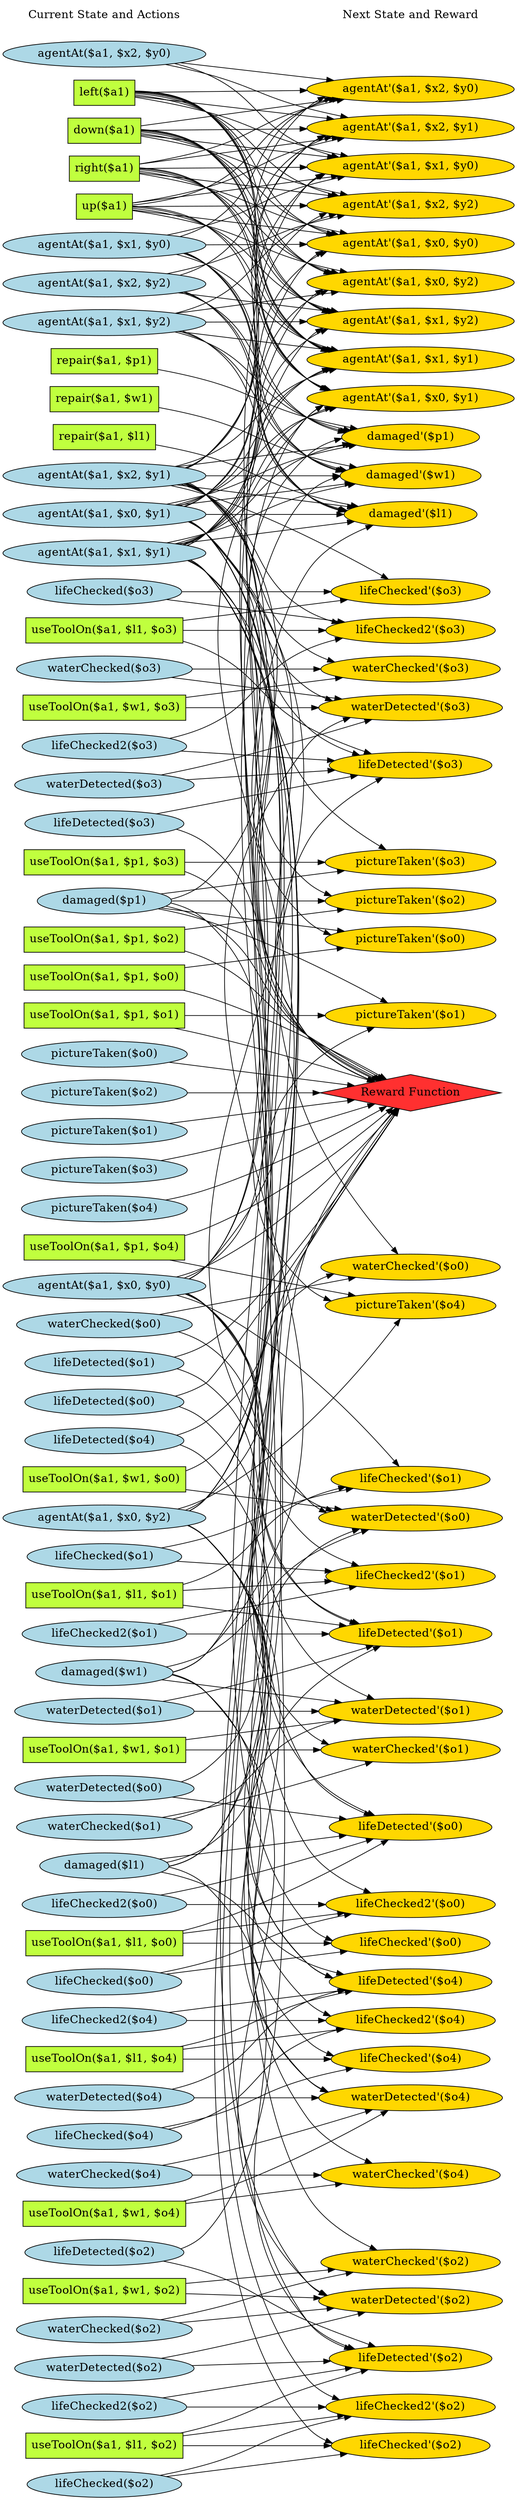 digraph G {
	graph [bb="0,0,631.35,3516.4",
		fontname=Helvetica,
		fontsize=16,
		rankdir=LR,
		ranksep=2.00,
		ratio=auto,
		size=600
	];
	node [fontsize=16,
		label="\N"
	];
	{
		graph [rank=same];
		"down($a1)"		 [color=black,
			fillcolor=olivedrab1,
			height=0.5,
			pos="116.67,2900.4",
			shape=box,
			style=filled,
			width=1.1944];
		"damaged($w1)"		 [color=black,
			fillcolor=lightblue,
			height=0.51069,
			pos="116.67,1051.4",
			shape=ellipse,
			style=filled,
			width=2.2195];
		"waterDetected($o2)"		 [color=black,
			fillcolor=lightblue,
			height=0.51069,
			pos="116.67,234.38",
			shape=ellipse,
			style=filled,
			width=2.7891];
		"pictureTaken($o2)"		 [color=black,
			fillcolor=lightblue,
			height=0.51069,
			pos="116.67,1432.4",
			shape=ellipse,
			style=filled,
			width=2.6713];
		"lifeChecked($o3)"		 [color=black,
			fillcolor=lightblue,
			height=0.51069,
			pos="116.67,3062.4",
			shape=ellipse,
			style=filled,
			width=2.5142];
		"lifeChecked2($o3)"		 [color=black,
			fillcolor=lightblue,
			height=0.51069,
			pos="116.67,2574.4",
			shape=ellipse,
			style=filled,
			width=2.6909];
		"useToolOn($a1, $w1, $o0)"		 [color=black,
			fillcolor=olivedrab1,
			height=0.5,
			pos="116.67,1270.4",
			shape=box,
			style=filled,
			width=2.625];
		"agentAt($a1, $x0, $y0)"		 [color=black,
			fillcolor=lightblue,
			height=0.51069,
			pos="116.67,3117.4",
			shape=ellipse,
			style=filled,
			width=3.2409];
		"useToolOn($a1, $p1, $o0)"		 [color=black,
			fillcolor=olivedrab1,
			height=0.5,
			pos="116.67,1761.4",
			shape=box,
			style=filled,
			width=2.5833];
		"waterDetected($o3)"		 [color=black,
			fillcolor=lightblue,
			height=0.51069,
			pos="116.67,1869.4",
			shape=ellipse,
			style=filled,
			width=2.7891];
		"pictureTaken($o1)"		 [color=black,
			fillcolor=lightblue,
			height=0.51069,
			pos="116.67,1707.4",
			shape=ellipse,
			style=filled,
			width=2.6713];
		"waterChecked($o4)"		 [color=black,
			fillcolor=lightblue,
			height=0.51069,
			pos="116.67,507.38",
			shape=ellipse,
			style=filled,
			width=2.7891];
		"lifeChecked($o4)"		 [color=black,
			fillcolor=lightblue,
			height=0.51069,
			pos="116.67,670.38",
			shape=ellipse,
			style=filled,
			width=2.5142];
		"useToolOn($a1, $w1, $o1)"		 [color=black,
			fillcolor=olivedrab1,
			height=0.5,
			pos="116.67,3444.4",
			shape=box,
			style=filled,
			width=2.625];
		"lifeChecked2($o2)"		 [color=black,
			fillcolor=lightblue,
			height=0.51069,
			pos="116.67,452.38",
			shape=ellipse,
			style=filled,
			width=2.6909];
		"right($a1)"		 [color=black,
			fillcolor=olivedrab1,
			height=0.5,
			pos="116.67,2846.4",
			shape=box,
			style=filled,
			width=1.125];
		"agentAt($a1, $x2, $y1)"		 [color=black,
			fillcolor=lightblue,
			height=0.51069,
			pos="116.67,2356.4",
			shape=ellipse,
			style=filled,
			width=3.2409];
		"lifeDetected($o1)"		 [color=black,
			fillcolor=lightblue,
			height=0.51069,
			pos="116.67,2519.4",
			shape=ellipse,
			style=filled,
			width=2.5142];
		"waterDetected($o0)"		 [color=black,
			fillcolor=lightblue,
			height=0.51069,
			pos="116.67,943.38",
			shape=ellipse,
			style=filled,
			width=2.7891];
		"Current State and Actions"		 [color=black,
			fillcolor=white,
			height=0.5,
			pos="116.67,3498.4",
			shape=plaintext,
			style=bold,
			width=2.5139];
		"lifeChecked($o0)"		 [color=black,
			fillcolor=lightblue,
			height=0.51069,
			pos="116.67,18.385",
			shape=ellipse,
			style=filled,
			width=2.5142];
		"useToolOn($a1, $w1, $o2)"		 [color=black,
			fillcolor=olivedrab1,
			height=0.5,
			pos="116.67,180.38",
			shape=box,
			style=filled,
			width=2.625];
		"lifeChecked2($o1)"		 [color=black,
			fillcolor=lightblue,
			height=0.51069,
			pos="116.67,3172.4",
			shape=ellipse,
			style=filled,
			width=2.6909];
		"agentAt($a1, $x2, $y2)"		 [color=black,
			fillcolor=lightblue,
			height=0.51069,
			pos="116.67,2629.4",
			shape=ellipse,
			style=filled,
			width=3.2409];
		"lifeDetected($o0)"		 [color=black,
			fillcolor=lightblue,
			height=0.51069,
			pos="116.67,1324.4",
			shape=ellipse,
			style=filled,
			width=2.5142];
		"waterDetected($o1)"		 [color=black,
			fillcolor=lightblue,
			height=0.51069,
			pos="116.67,3335.4",
			shape=ellipse,
			style=filled,
			width=2.7891];
		"pictureTaken($o3)"		 [color=black,
			fillcolor=lightblue,
			height=0.51069,
			pos="116.67,1597.4",
			shape=ellipse,
			style=filled,
			width=2.6713];
		"lifeChecked($o1)"		 [color=black,
			fillcolor=lightblue,
			height=0.51069,
			pos="116.67,3280.4",
			shape=ellipse,
			style=filled,
			width=2.5142];
		"useToolOn($a1, $w1, $o3)"		 [color=black,
			fillcolor=olivedrab1,
			height=0.5,
			pos="116.67,997.38",
			shape=box,
			style=filled,
			width=2.625];
		"lifeChecked($o2)"		 [color=black,
			fillcolor=lightblue,
			height=0.51069,
			pos="116.67,289.38",
			shape=ellipse,
			style=filled,
			width=2.5142];
		"pictureTaken($o4)"		 [color=black,
			fillcolor=lightblue,
			height=0.51069,
			pos="116.67,1542.4",
			shape=ellipse,
			style=filled,
			width=2.6713];
		"lifeChecked2($o0)"		 [color=black,
			fillcolor=lightblue,
			height=0.51069,
			pos="116.67,344.38",
			shape=ellipse,
			style=filled,
			width=2.6909];
		"useToolOn($a1, $p1, $o3)"		 [color=black,
			fillcolor=olivedrab1,
			height=0.5,
			pos="116.67,1923.4",
			shape=box,
			style=filled,
			width=2.5833];
		"lifeDetected($o3)"		 [color=black,
			fillcolor=lightblue,
			height=0.51069,
			pos="116.67,1977.4",
			shape=ellipse,
			style=filled,
			width=2.5142];
		"waterChecked($o1)"		 [color=black,
			fillcolor=lightblue,
			height=0.51069,
			pos="116.67,3390.4",
			shape=ellipse,
			style=filled,
			width=2.7891];
		"useToolOn($a1, $w1, $o4)"		 [color=black,
			fillcolor=olivedrab1,
			height=0.5,
			pos="116.67,561.38",
			shape=box,
			style=filled,
			width=2.625];
		"repair($a1, $w1)"		 [color=black,
			fillcolor=olivedrab1,
			height=0.5,
			pos="116.67,2194.4",
			shape=box,
			style=filled,
			width=1.6944];
		"useToolOn($a1, $l1, $o2)"		 [color=black,
			fillcolor=olivedrab1,
			height=0.5,
			pos="116.67,398.38",
			shape=box,
			style=filled,
			width=2.5278];
		"agentAt($a1, $x1, $y1)"		 [color=black,
			fillcolor=lightblue,
			height=0.51069,
			pos="116.67,2248.4",
			shape=ellipse,
			style=filled,
			width=3.2409];
		"up($a1)"		 [color=black,
			fillcolor=olivedrab1,
			height=0.5,
			pos="116.67,2738.4",
			shape=box,
			style=filled,
			width=0.93056];
		"lifeDetected($o2)"		 [color=black,
			fillcolor=lightblue,
			height=0.51069,
			pos="116.67,725.38",
			shape=ellipse,
			style=filled,
			width=2.5142];
		"useToolOn($a1, $p1, $o4)"		 [color=black,
			fillcolor=olivedrab1,
			height=0.5,
			pos="116.67,1378.4",
			shape=box,
			style=filled,
			width=2.5833];
		"useToolOn($a1, $l1, $o4)"		 [color=black,
			fillcolor=olivedrab1,
			height=0.5,
			pos="116.67,779.38",
			shape=box,
			style=filled,
			width=2.5278];
		"waterChecked($o0)"		 [color=black,
			fillcolor=lightblue,
			height=0.51069,
			pos="116.67,1216.4",
			shape=ellipse,
			style=filled,
			width=2.7891];
		"agentAt($a1, $x2, $y0)"		 [color=black,
			fillcolor=lightblue,
			height=0.51069,
			pos="116.67,2954.4",
			shape=ellipse,
			style=filled,
			width=3.2409];
		"useToolOn($a1, $l1, $o3)"		 [color=black,
			fillcolor=olivedrab1,
			height=0.5,
			pos="116.67,3008.4",
			shape=box,
			style=filled,
			width=2.5278];
		"agentAt($a1, $x1, $y2)"		 [color=black,
			fillcolor=lightblue,
			height=0.51069,
			pos="116.67,2464.4",
			shape=ellipse,
			style=filled,
			width=3.2409];
		"left($a1)"		 [color=black,
			fillcolor=olivedrab1,
			height=0.5,
			pos="116.67,2792.4",
			shape=box,
			style=filled,
			width=0.98611];
		"useToolOn($a1, $p1, $o1)"		 [color=black,
			fillcolor=olivedrab1,
			height=0.5,
			pos="116.67,2086.4",
			shape=box,
			style=filled,
			width=2.5833];
		"repair($a1, $l1)"		 [color=black,
			fillcolor=olivedrab1,
			height=0.5,
			pos="116.67,2302.4",
			shape=box,
			style=filled,
			width=1.6111];
		"pictureTaken($o0)"		 [color=black,
			fillcolor=lightblue,
			height=0.51069,
			pos="116.67,1487.4",
			shape=ellipse,
			style=filled,
			width=2.6713];
		"damaged($l1)"		 [color=black,
			fillcolor=lightblue,
			height=0.51069,
			pos="116.67,1652.4",
			shape=ellipse,
			style=filled,
			width=2.082];
		"waterChecked($o3)"		 [color=black,
			fillcolor=lightblue,
			height=0.51069,
			pos="116.67,888.38",
			shape=ellipse,
			style=filled,
			width=2.7891];
		"damaged($p1)"		 [color=black,
			fillcolor=lightblue,
			height=0.51069,
			pos="116.67,2032.4",
			shape=ellipse,
			style=filled,
			width=2.1606];
		"useToolOn($a1, $l1, $o0)"		 [color=black,
			fillcolor=olivedrab1,
			height=0.5,
			pos="116.67,72.385",
			shape=box,
			style=filled,
			width=2.5278];
		"waterDetected($o4)"		 [color=black,
			fillcolor=lightblue,
			height=0.51069,
			pos="116.67,615.38",
			shape=ellipse,
			style=filled,
			width=2.7891];
		"agentAt($a1, $x0, $y2)"		 [color=black,
			fillcolor=lightblue,
			height=0.51069,
			pos="116.67,1106.4",
			shape=ellipse,
			style=filled,
			width=3.2409];
		"repair($a1, $p1)"		 [color=black,
			fillcolor=olivedrab1,
			height=0.5,
			pos="116.67,2410.4",
			shape=box,
			style=filled,
			width=1.6528];
		"useToolOn($a1, $p1, $o2)"		 [color=black,
			fillcolor=olivedrab1,
			height=0.5,
			pos="116.67,1815.4",
			shape=box,
			style=filled,
			width=2.5833];
		"lifeDetected($o4)"		 [color=black,
			fillcolor=lightblue,
			height=0.51069,
			pos="116.67,1161.4",
			shape=ellipse,
			style=filled,
			width=2.5142];
		"waterChecked($o2)"		 [color=black,
			fillcolor=lightblue,
			height=0.51069,
			pos="116.67,126.38",
			shape=ellipse,
			style=filled,
			width=2.7891];
		"useToolOn($a1, $l1, $o1)"		 [color=black,
			fillcolor=olivedrab1,
			height=0.5,
			pos="116.67,3226.4",
			shape=box,
			style=filled,
			width=2.5278];
		"lifeChecked2($o4)"		 [color=black,
			fillcolor=lightblue,
			height=0.51069,
			pos="116.67,833.38",
			shape=ellipse,
			style=filled,
			width=2.6909];
		"agentAt($a1, $x1, $y0)"		 [color=black,
			fillcolor=lightblue,
			height=0.51069,
			pos="116.67,2684.4",
			shape=ellipse,
			style=filled,
			width=3.2409];
		"agentAt($a1, $x0, $y1)"		 [color=black,
			fillcolor=lightblue,
			height=0.51069,
			pos="116.67,2140.4",
			shape=ellipse,
			style=filled,
			width=3.2409];
	}
	{
		graph [rank=same];
		"pictureTaken'($o1)"		 [color=black,
			fillcolor=gold1,
			height=0.51069,
			pos="504.35,2167.4",
			shape=ellipse,
			style=filled,
			width=2.7302];
		"agentAt'($a1, $x0, $y2)"		 [color=black,
			fillcolor=gold1,
			height=0.51069,
			pos="504.35,2572.4",
			shape=ellipse,
			style=filled,
			width=3.2998];
		"lifeChecked2'($o4)"		 [color=black,
			fillcolor=gold1,
			height=0.51069,
			pos="504.35,833.38",
			shape=ellipse,
			style=filled,
			width=2.7499];
		"waterChecked'($o0)"		 [color=black,
			fillcolor=gold1,
			height=0.51069,
			pos="504.35,1379.4",
			shape=ellipse,
			style=filled,
			width=2.8481];
		"Next State and Reward"		 [color=black,
			fillcolor=white,
			height=0.5,
			pos="504.35,3498.4",
			shape=plaintext,
			style=bold,
			width=2.25];
		"lifeChecked'($o4)"		 [color=black,
			fillcolor=gold1,
			height=0.51069,
			pos="504.35,778.38",
			shape=ellipse,
			style=filled,
			width=2.5731];
		"pictureTaken'($o0)"		 [color=black,
			fillcolor=gold1,
			height=0.51069,
			pos="504.35,1947.4",
			shape=ellipse,
			style=filled,
			width=2.7302];
		"lifeChecked2'($o3)"		 [color=black,
			fillcolor=gold1,
			height=0.51069,
			pos="504.35,2902.4",
			shape=ellipse,
			style=filled,
			width=2.7499];
		"lifeChecked'($o3)"		 [color=black,
			fillcolor=gold1,
			height=0.51069,
			pos="504.35,3012.4",
			shape=ellipse,
			style=filled,
			width=2.5731];
		"pictureTaken'($o3)"		 [color=black,
			fillcolor=gold1,
			height=0.51069,
			pos="504.35,2057.4",
			shape=ellipse,
			style=filled,
			width=2.7302];
		"agentAt'($a1, $x0, $y0)"		 [color=black,
			fillcolor=gold1,
			height=0.51069,
			pos="504.35,2847.4",
			shape=ellipse,
			style=filled,
			width=3.2998];
		"waterDetected'($o0)"		 [color=black,
			fillcolor=gold1,
			height=0.51069,
			pos="504.35,1216.4",
			shape=ellipse,
			style=filled,
			width=2.8481];
		"agentAt'($a1, $x1, $y1)"		 [color=black,
			fillcolor=gold1,
			height=0.51069,
			pos="504.35,2462.4",
			shape=ellipse,
			style=filled,
			width=3.2998];
		"agentAt'($a1, $x1, $y0)"		 [color=black,
			fillcolor=gold1,
			height=0.51069,
			pos="504.35,2957.4",
			shape=ellipse,
			style=filled,
			width=3.2998];
		"pictureTaken'($o2)"		 [color=black,
			fillcolor=gold1,
			height=0.51069,
			pos="504.35,2002.4",
			shape=ellipse,
			style=filled,
			width=2.7302];
		"agentAt'($a1, $x0, $y1)"		 [color=black,
			fillcolor=gold1,
			height=0.51069,
			pos="504.35,2627.4",
			shape=ellipse,
			style=filled,
			width=3.2998];
		"damaged'($w1)"		 [color=black,
			fillcolor=gold1,
			height=0.51069,
			pos="504.35,2254.4",
			shape=ellipse,
			style=filled,
			width=2.2785];
		"waterDetected'($o1)"		 [color=black,
			fillcolor=gold1,
			height=0.51069,
			pos="504.35,3335.4",
			shape=ellipse,
			style=filled,
			width=2.8481];
		"lifeChecked'($o0)"		 [color=black,
			fillcolor=gold1,
			height=0.51069,
			pos="504.35,70.385",
			shape=ellipse,
			style=filled,
			width=2.5731];
		"damaged'($l1)"		 [color=black,
			fillcolor=gold1,
			height=0.51069,
			pos="504.35,2321.4",
			shape=ellipse,
			style=filled,
			width=2.141];
		"agentAt'($a1, $x2, $y0)"		 [color=black,
			fillcolor=gold1,
			height=0.51069,
			pos="504.35,2792.4",
			shape=ellipse,
			style=filled,
			width=3.2998];
		"damaged'($p1)"		 [color=black,
			fillcolor=gold1,
			height=0.51069,
			pos="504.35,2400.4",
			shape=ellipse,
			style=filled,
			width=2.2195];
		"lifeChecked2'($o0)"		 [color=black,
			fillcolor=gold1,
			height=0.51069,
			pos="504.35,125.38",
			shape=ellipse,
			style=filled,
			width=2.7499];
		"waterChecked'($o4)"		 [color=black,
			fillcolor=gold1,
			height=0.51069,
			pos="504.35,561.38",
			shape=ellipse,
			style=filled,
			width=2.8481];
		"waterDetected'($o2)"		 [color=black,
			fillcolor=gold1,
			height=0.51069,
			pos="504.35,235.38",
			shape=ellipse,
			style=filled,
			width=2.8481];
		"Reward Function"		 [color=black,
			fillcolor=firebrick1,
			height=0.72222,
			pos="504.35,1761.4",
			shape=diamond,
			style=filled,
			width=3.5278];
		"lifeDetected'($o1)"		 [color=black,
			fillcolor=gold1,
			height=0.51069,
			pos="504.35,3117.4",
			shape=ellipse,
			style=filled,
			width=2.5731];
		"pictureTaken'($o4)"		 [color=black,
			fillcolor=gold1,
			height=0.51069,
			pos="504.35,1324.4",
			shape=ellipse,
			style=filled,
			width=2.7302];
		"agentAt'($a1, $x2, $y1)"		 [color=black,
			fillcolor=gold1,
			height=0.51069,
			pos="504.35,2737.4",
			shape=ellipse,
			style=filled,
			width=3.2998];
		"waterDetected'($o3)"		 [color=black,
			fillcolor=gold1,
			height=0.51069,
			pos="504.35,1053.4",
			shape=ellipse,
			style=filled,
			width=2.8481];
		"waterChecked'($o3)"		 [color=black,
			fillcolor=gold1,
			height=0.51069,
			pos="504.35,998.38",
			shape=ellipse,
			style=filled,
			width=2.8481];
		"agentAt'($a1, $x1, $y2)"		 [color=black,
			fillcolor=gold1,
			height=0.51069,
			pos="504.35,2517.4",
			shape=ellipse,
			style=filled,
			width=3.2998];
		"lifeDetected'($o0)"		 [color=black,
			fillcolor=gold1,
			height=0.51069,
			pos="504.35,943.38",
			shape=ellipse,
			style=filled,
			width=2.5731];
		"lifeDetected'($o4)"		 [color=black,
			fillcolor=gold1,
			height=0.51069,
			pos="504.35,888.38",
			shape=ellipse,
			style=filled,
			width=2.5731];
		"lifeChecked2'($o2)"		 [color=black,
			fillcolor=gold1,
			height=0.51069,
			pos="504.35,451.38",
			shape=ellipse,
			style=filled,
			width=2.7499];
		"waterDetected'($o4)"		 [color=black,
			fillcolor=gold1,
			height=0.51069,
			pos="504.35,616.38",
			shape=ellipse,
			style=filled,
			width=2.8481];
		"waterChecked'($o2)"		 [color=black,
			fillcolor=gold1,
			height=0.51069,
			pos="504.35,180.38",
			shape=ellipse,
			style=filled,
			width=2.8481];
		"agentAt'($a1, $x2, $y2)"		 [color=black,
			fillcolor=gold1,
			height=0.51069,
			pos="504.35,2682.4",
			shape=ellipse,
			style=filled,
			width=3.2998];
		"lifeChecked'($o2)"		 [color=black,
			fillcolor=gold1,
			height=0.51069,
			pos="504.35,396.38",
			shape=ellipse,
			style=filled,
			width=2.5731];
		"lifeDetected'($o3)"		 [color=black,
			fillcolor=gold1,
			height=0.51069,
			pos="504.35,2112.4",
			shape=ellipse,
			style=filled,
			width=2.5731];
		"lifeChecked2'($o1)"		 [color=black,
			fillcolor=gold1,
			height=0.51069,
			pos="504.35,3172.4",
			shape=ellipse,
			style=filled,
			width=2.7499];
		"waterChecked'($o1)"		 [color=black,
			fillcolor=gold1,
			height=0.51069,
			pos="504.35,3390.4",
			shape=ellipse,
			style=filled,
			width=2.8481];
		"lifeChecked'($o1)"		 [color=black,
			fillcolor=gold1,
			height=0.51069,
			pos="504.35,3227.4",
			shape=ellipse,
			style=filled,
			width=2.5731];
		"lifeDetected'($o2)"		 [color=black,
			fillcolor=gold1,
			height=0.51069,
			pos="504.35,506.38",
			shape=ellipse,
			style=filled,
			width=2.5731];
	}
	"down($a1)" -> "agentAt'($a1, $x0, $y2)"	 [color=black,
		pos="e,409.44,2583.6 159.84,2899 183.53,2896.3 212.45,2889.5 233.35,2873.4 341.94,2789.6 268.31,2683.6 377.35,2600.4 384.27,2595.1 391.99,\
2590.8 400.12,2587.2",
		style=solid];
	"down($a1)" -> "agentAt'($a1, $x0, $y0)"	 [color=black,
		pos="e,414.88,2859.5 159.68,2894.6 218.09,2886.6 325.6,2871.8 404.87,2860.9",
		style=solid];
	"down($a1)" -> "agentAt'($a1, $x1, $y1)"	 [color=black,
		pos="e,406.96,2473.1 159.79,2900 183.91,2897.7 213.27,2891 233.35,2873.4 370.04,2753.4 240.02,2609.6 377.35,2490.4 383.41,2485.1 390.25,\
2480.8 397.53,2477.2",
		style=solid];
	"down($a1)" -> "agentAt'($a1, $x1, $y0)"	 [color=black,
		pos="e,417.94,2944.8 159.68,2906.6 218.84,2915.3 328.36,2931.5 407.9,2943.3",
		style=solid];
	"down($a1)" -> "agentAt'($a1, $x0, $y1)"	 [color=black,
		pos="e,411.72,2638.9 159.81,2898.1 183.22,2895.1 211.85,2888.3 233.35,2873.4 328.64,2807 281.7,2721.2 377.35,2655.4 384.94,2650.2 393.34,\
2645.9 402.1,2642.4",
		style=solid];
	"down($a1)" -> "agentAt'($a1, $x2, $y0)"	 [color=black,
		pos="e,430.63,2806.8 159.76,2891.9 181.84,2887.1 209.24,2880.6 233.35,2873.4 298.68,2853.8 311.91,2839.6 377.35,2820.4 391.23,2816.3 \
406.13,2812.5 420.65,2809.1",
		style=solid];
	"down($a1)" -> "agentAt'($a1, $x2, $y1)"	 [color=black,
		pos="e,420.69,2750.5 159.73,2894.9 182.31,2890.9 210.17,2884.2 233.35,2873.4 305.85,2839.6 304.66,2798.8 377.35,2765.4 387.92,2760.5 \
399.4,2756.5 410.97,2753.1",
		style=solid];
	"down($a1)" -> "agentAt'($a1, $x1, $y2)"	 [color=black,
		pos="e,407.98,2528.3 159.72,2899.6 183.67,2897.1 212.88,2890.4 233.35,2873.4 355.81,2771.6 254.34,2646.5 377.35,2545.4 383.75,2540.1 \
390.92,2535.8 398.52,2532.3",
		style=solid];
	"down($a1)" -> "agentAt'($a1, $x2, $y2)"	 [color=black,
		pos="e,414.9,2694.6 159.88,2896.8 182.89,2893.4 211.12,2886.7 233.35,2873.4 316.34,2823.8 294.09,2759.5 377.35,2710.4 385.96,2705.3 395.4,\
2701.1 405.11,2697.7",
		style=solid];
	"damaged($w1)" -> "waterDetected'($o0)"	 [color=black,
		pos="e,474.01,1198.6 178.2,1063.2 196.21,1067.5 215.8,1072.9 233.35,1079.4 319.64,1111.2 414.12,1163.6 465.27,1193.5",
		style=solid];
	"damaged($w1)" -> "damaged'($w1)"	 [color=black,
		pos="e,447.61,2241.1 193.86,1056.3 208.79,1060.7 223,1067.8 233.35,1079.4 566.88,1451.4 84.014,1789.9 377.35,2194.4 392.03,2214.6 415.37,\
2228.3 437.99,2237.4",
		style=solid];
	"damaged($w1)" -> "waterDetected'($o1)"	 [color=black,
		pos="e,458.4,3318.9 194.41,1055.8 209.31,1060.2 223.37,1067.5 233.35,1079.4 545.29,1450 131.31,2837.1 377.35,3254.4 393.47,3281.7 422.88,\
3301.4 449.23,3314.5",
		style=solid];
	"damaged($w1)" -> "waterDetected'($o2)"	 [color=black,
		pos="e,479.83,253.51 193.68,1046.3 208.44,1042.1 222.62,1035.2 233.35,1024.4 442.74,812.27 238.25,633 377.35,369.38 400.77,324.98 442.95,\
284.58 472.01,260.01",
		style=solid];
	"damaged($w1)" -> "waterDetected'($o3)"	 [color=black,
		pos="e,401.73,1052.9 196.65,1051.8 252.81,1052.1 329.03,1052.5 391.44,1052.8",
		style=solid];
	"damaged($w1)" -> "waterDetected'($o4)"	 [color=black,
		pos="e,483.25,634.65 190.71,1044.2 205.9,1040.1 221.02,1033.9 233.35,1024.4 341.94,940.56 297.85,863.18 377.35,751.38 406.94,709.77 448.48,\
667.68 475.65,641.81",
		style=solid];
	"waterDetected($o2)" -> "waterDetected'($o2)"	 [color=black,
		pos="e,401.8,235.12 217.24,234.64 270.61,234.78 336.53,234.95 391.64,235.1",
		style=solid];
	"waterDetected($o2)" -> "lifeDetected'($o2)"	 [color=black,
		pos="e,421.94,497.83 197.59,245.41 210.25,249.44 222.68,254.93 233.35,262.38 327.9,328.49 282.17,413.17 377.35,478.38 387.77,485.53 399.73,\
490.89 412.02,494.9",
		style=solid];
	"pictureTaken($o2)" -> "Reward Function"	 [pos="e,489.67,1738.3 193.07,1443.7 207.06,1447.7 221.11,1453.1 233.35,1460.4 350.52,1530.4 445.46,1667.7 484.34,1729.7"];
	"lifeChecked($o3)" -> "lifeChecked2'($o3)"	 [color=black,
		pos="e,427.42,2914 187.38,3050.9 202.9,3047 219,3042 233.35,3035.4 305.35,3002.4 305.16,2963 377.35,2930.4 389.92,2924.7 403.73,2920.1 \
417.45,2916.5",
		style=solid];
	"lifeChecked($o3)" -> "lifeChecked'($o3)"	 [color=black,
		pos="e,426.46,3022.4 193.41,3052.6 257.47,3044.3 349.27,3032.4 416.34,3023.7",
		style=solid];
	"lifeChecked2($o3)" -> "lifeChecked2'($o3)"	 [color=black,
		pos="e,416.93,2893.6 197.95,2584.4 210.65,2588.6 222.99,2594.3 233.35,2602.4 341.35,2686.3 268.56,2791.5 377.35,2874.4 386.3,2881.2 396.6,\
2886.4 407.37,2890.4",
		style=solid];
	"lifeChecked2($o3)" -> "lifeDetected'($o3)"	 [color=black,
		pos="e,417.76,2119.2 200.48,2565.1 212.52,2560.8 223.98,2554.8 233.35,2546.4 375.54,2418.2 233.95,2267.2 377.35,2140.4 386.26,2132.5 \
396.9,2126.7 408.17,2122.4",
		style=solid];
	"useToolOn($a1, $w1, $o0)" -> "waterChecked'($o0)"	 [color=black,
		pos="e,434.23,1365.9 200.79,1288.4 211.8,1291.2 222.88,1294.2 233.35,1297.4 298.76,1317.2 311.82,1331.9 377.35,1351.4 392.32,1355.8 408.49,\
1359.9 424.09,1363.6",
		style=solid];
	"useToolOn($a1, $w1, $o0)" -> "waterDetected'($o0)"	 [color=black,
		pos="e,423.12,1227.6 211.53,1257.2 272.88,1248.7 352.58,1237.5 413.18,1229",
		style=solid];
	"agentAt($a1, $x0, $y0)" -> "pictureTaken'($o1)"	 [color=black,
		pos="e,444.75,2182.2 209.57,3106.2 218.47,3102.1 226.66,3096.6 233.35,3089.4 497.94,2805 143.53,2537.5 377.35,2227.4 391.7,2208.3 413.65,\
2195.1 435.22,2186",
		style=solid];
	"agentAt($a1, $x0, $y0)" -> "agentAt'($a1, $x0, $y0)"	 [color=black,
		pos="e,411.78,2859 202.07,3104.8 213.16,3101 223.93,3095.9 233.35,3089.4 327.44,3023.9 282.64,2940 377.35,2875.4 384.96,2870.2 393.38,\
2865.9 402.15,2862.5",
		style=solid];
	"agentAt($a1, $x0, $y0)" -> "agentAt'($a1, $x1, $y0)"	 [color=black,
		pos="e,421.12,2970.6 193.47,3103.5 207.06,3099.8 220.86,3095.1 233.35,3089.4 305.06,3056.4 305.33,3017.7 377.35,2985.4 388.05,2980.6 \
399.64,2976.6 411.31,2973.2",
		style=solid];
	"agentAt($a1, $x0, $y0)" -> "agentAt'($a1, $x0, $y1)"	 [color=black,
		pos="e,406.36,2637.9 207.35,3105.6 216.88,3101.6 225.82,3096.3 233.35,3089.4 382.88,2951.8 226.52,2791.6 377.35,2655.4 383.25,2650.1 \
389.94,2645.7 397.09,2642",
		style=solid];
	"agentAt($a1, $x0, $y0)" -> "waterDetected'($o1)"	 [color=black,
		pos="e,474.41,3317.7 194.19,3131.2 207.57,3134.9 221.12,3139.6 233.35,3145.4 305.87,3179.8 311.54,3208.4 377.35,3254.4 406.53,3274.8 \
440.52,3296.5 465.84,3312.3",
		style=solid];
	"agentAt($a1, $x0, $y0)" -> "Reward Function"	 [pos="e,480.13,1782.5 210.16,3106.4 218.9,3102.2 226.88,3096.6 233.35,3089.4 407.49,2894 276.3,2161.8 377.35,1920.4 399.16,1868.3 443.1,\
1819 472.88,1789.5"];
	"agentAt($a1, $x0, $y0)" -> "lifeDetected'($o1)"	 [color=black,
		pos="e,411.59,3117.4 233.39,3117.4 286.85,3117.4 349.77,3117.4 401.42,3117.4",
		style=solid];
	"agentAt($a1, $x0, $y0)" -> "lifeChecked2'($o1)"	 [color=black,
		pos="e,425.4,3161.3 203.75,3129.7 266.75,3138.6 351.97,3150.8 415.41,3159.8",
		style=solid];
	"agentAt($a1, $x0, $y0)" -> "waterChecked'($o1)"	 [color=black,
		pos="e,417.31,3380.6 202.41,3130 213.39,3133.9 224.04,3138.9 233.35,3145.4 328.14,3211.8 281.93,3296.9 377.35,3362.4 386.56,3368.7 396.97,\
3373.6 407.76,3377.5",
		style=solid];
	"agentAt($a1, $x0, $y0)" -> "lifeChecked'($o1)"	 [color=black,
		pos="e,437.5,3214.6 185.33,3132.3 201.18,3136.2 217.94,3140.7 233.35,3145.4 298.68,3165.5 311.82,3179.9 377.35,3199.4 393.36,3204.1 410.72,\
3208.5 427.3,3212.3",
		style=solid];
	"useToolOn($a1, $p1, $o0)" -> "pictureTaken'($o0)"	 [color=black,
		pos="e,478.98,1929.6 207.25,1779.4 216.18,1782.1 225.02,1785.1 233.35,1788.4 324.58,1824.9 421.51,1889.1 470.66,1923.7",
		style=solid];
	"useToolOn($a1, $p1, $o0)" -> "Reward Function"	 [pos="e,377.09,1761.4 210.05,1761.4 256.95,1761.4 314.86,1761.4 366.79,1761.4"];
	"waterDetected($o3)" -> "waterDetected'($o3)"	 [color=black,
		pos="e,480.34,1071.4 204.88,1860.5 215.49,1856.3 225.37,1850.5 233.35,1842.4 442.2,1631 239.54,1452.7 377.35,1189.4 400.95,1144.3 443.47,\
1103 472.53,1078",
		style=solid];
	"waterDetected($o3)" -> "lifeDetected'($o3)"	 [color=black,
		pos="e,423.38,2103.4 197.47,1880.4 210.08,1884.2 222.52,1889.4 233.35,1896.4 321.77,1953.5 288.62,2027.8 377.35,2084.4 388.33,2091.4 \
400.84,2096.7 413.59,2100.6",
		style=solid];
	"pictureTaken($o1)" -> "Reward Function"	 [pos="e,428.33,1750.9 194.79,1718.2 259.4,1727.2 351.51,1740.1 418.26,1749.5"];
	"waterChecked($o4)" -> "waterChecked'($o4)"	 [color=black,
		pos="e,423.01,550.14 197.12,518.51 259.81,527.29 347.29,539.53 412.71,548.69",
		style=solid];
	"waterChecked($o4)" -> "waterDetected'($o4)"	 [color=black,
		pos="e,434.23,602.85 183.52,521.2 199.91,525.06 217.36,529.54 233.35,534.38 298.76,554.19 311.82,568.92 377.35,588.38 392.32,592.83 408.49,\
596.94 424.09,600.55",
		style=solid];
	"lifeChecked($o4)" -> "lifeChecked2'($o4)"	 [color=black,
		pos="e,427.04,821.83 186.2,682.17 202.1,686.21 218.66,691.5 233.35,698.38 305.54,732.22 304.83,772.23 377.35,805.38 389.81,811.08 403.51,\
815.66 417.14,819.32",
		style=solid];
	"lifeChecked($o4)" -> "lifeChecked'($o4)"	 [color=black,
		pos="e,453.8,762.88 176.96,684.13 195.11,688.5 215.09,693.47 233.35,698.38 306.23,717.99 389.41,743.05 443.95,759.85",
		style=solid];
	"useToolOn($a1, $w1, $o1)" -> "waterDetected'($o1)"	 [color=black,
		pos="e,434.23,3348.9 200.79,3426.4 211.8,3423.6 222.88,3420.6 233.35,3417.4 298.76,3397.6 311.82,3382.8 377.35,3363.4 392.32,3358.9 408.49,\
3354.8 424.09,3351.2",
		style=solid];
	"useToolOn($a1, $w1, $o1)" -> "waterChecked'($o1)"	 [color=black,
		pos="e,423.12,3401.6 211.53,3431.2 272.88,3422.7 352.58,3411.5 413.18,3403",
		style=solid];
	"lifeChecked2($o2)" -> "lifeChecked2'($o2)"	 [color=black,
		pos="e,405.23,451.64 214,452.14 269.04,451.99 338.21,451.81 395.12,451.67",
		style=solid];
	"lifeChecked2($o2)" -> "lifeDetected'($o2)"	 [color=black,
		pos="e,428.18,495.86 195.26,463.25 259.8,472.28 351.56,485.13 418.14,494.45",
		style=solid];
	"right($a1)" -> "agentAt'($a1, $x0, $y2)"	 [color=black,
		pos="e,411.71,2583.9 157.36,2844.4 181.19,2841.6 211.11,2834.9 233.35,2819.4 328.88,2752.7 281.46,2666.5 377.35,2600.4 384.93,2595.2 \
393.33,2590.9 402.09,2587.4",
		style=solid];
	"right($a1)" -> "agentAt'($a1, $x0, $y0)"	 [color=black,
		pos="e,385.34,2847.1 157.49,2846.5 208.51,2846.6 299.42,2846.9 375.23,2847.1",
		style=solid];
	"right($a1)" -> "agentAt'($a1, $x1, $y1)"	 [color=black,
		pos="e,407.97,2473.3 157.24,2845.8 181.63,2843.6 212.18,2837 233.35,2819.4 356.06,2717.3 254.09,2591.8 377.35,2490.4 383.74,2485.1 390.92,\
2480.8 398.52,2477.2",
		style=solid];
	"right($a1)" -> "agentAt'($a1, $x1, $y0)"	 [color=black,
		pos="e,429.9,2943 157.39,2854.2 179.89,2859 208.42,2865.7 233.35,2873.4 298.95,2893.7 311.64,2909.4 377.35,2929.4 391.02,2933.5 405.7,\
2937.4 420.04,2940.8",
		style=solid];
	"right($a1)" -> "agentAt'($a1, $x0, $y1)"	 [color=black,
		pos="e,414.88,2639.5 157.44,2843.2 180.88,2839.9 210.35,2833.2 233.35,2819.4 316.55,2769.5 293.87,2704.8 377.35,2655.4 385.95,2650.3 \
395.38,2646.1 405.1,2642.7",
		style=solid];
	"right($a1)" -> "agentAt'($a1, $x2, $y0)"	 [color=black,
		pos="e,415.68,2804.7 157.49,2840.8 215.54,2832.7 325.21,2817.3 405.54,2806.1",
		style=solid];
	"right($a1)" -> "agentAt'($a1, $x2, $y1)"	 [color=black,
		pos="e,430.27,2751.8 157.36,2838.5 179.84,2833.6 208.38,2826.9 233.35,2819.4 298.76,2799.6 311.82,2784.8 377.35,2765.4 391.13,2761.3 \
405.93,2757.5 420.36,2754.1",
		style=solid];
	"right($a1)" -> "agentAt'($a1, $x1, $y2)"	 [color=black,
		pos="e,409.43,2528.6 157.37,2845.3 181.5,2842.7 211.73,2836.1 233.35,2819.4 342.18,2735.2 268.06,2628.9 377.35,2545.4 384.26,2540.1 391.99,\
2535.8 400.11,2532.2",
		style=solid];
	"right($a1)" -> "agentAt'($a1, $x2, $y2)"	 [color=black,
		pos="e,420.33,2695.5 157.32,2841.3 180.3,2837.4 209.35,2830.6 233.35,2819.4 306.01,2785.3 304.5,2744.1 377.35,2710.4 387.83,2705.5 399.21,\
2701.5 410.68,2698.2",
		style=solid];
	"agentAt($a1, $x2, $y1)" -> "lifeChecked2'($o3)"	 [color=black,
		pos="e,413.74,2895 209,2367.7 217.95,2371.6 226.3,2376.7 233.35,2383.4 398.59,2539.6 211.27,2719 377.35,2874.4 385.1,2881.6 394.29,2887.2 \
404.13,2891.4",
		style=solid];
	"agentAt($a1, $x2, $y1)" -> "lifeChecked'($o3)"	 [color=black,
		pos="e,416.55,3006.5 209.9,2367.6 218.57,2371.5 226.62,2376.7 233.35,2383.4 428.14,2577 181.53,2791.8 377.35,2984.4 385.69,2992.6 395.86,\
2998.6 406.78,3003",
		style=solid];
	"agentAt($a1, $x2, $y1)" -> "pictureTaken'($o3)"	 [color=black,
		pos="e,418.25,2066.3 204.8,2344.3 214.99,2340.5 224.79,2335.7 233.35,2329.4 334.83,2254.8 275.46,2159.4 377.35,2085.4 386.67,2078.6 397.34,\
2073.4 408.42,2069.5",
		style=solid];
	"agentAt($a1, $x2, $y1)" -> "agentAt'($a1, $x1, $y1)"	 [color=black,
		pos="e,444.6,2446.4 185.15,2371.3 201.01,2375.1 217.81,2379.2 233.35,2383.4 297.97,2400.8 313.1,2408.6 377.35,2427.4 395.91,2432.8 416.08,\
2438.5 434.72,2443.7",
		style=solid];
	"agentAt($a1, $x2, $y1)" -> "damaged'($w1)"	 [color=black,
		pos="e,453.25,2269 184.16,2341.4 200.29,2337.6 217.46,2333.4 233.35,2329.4 305.9,2310.8 388.81,2287.5 443.4,2271.8",
		style=solid];
	"agentAt($a1, $x2, $y1)" -> "damaged'($l1)"	 [color=black,
		pos="e,431.92,2327.9 218.25,2347.3 281.65,2341.5 362.46,2334.2 421.84,2328.8",
		style=solid];
	"agentAt($a1, $x2, $y1)" -> "agentAt'($a1, $x2, $y0)"	 [color=black,
		pos="e,406.97,2781.7 207.92,2368 217.18,2371.8 225.9,2376.9 233.35,2383.4 369.51,2502.7 240.54,2645.8 377.35,2764.4 383.42,2769.6 390.26,\
2774 397.54,2777.6",
		style=solid];
	"agentAt($a1, $x2, $y1)" -> "damaged'($p1)"	 [color=black,
		pos="e,432.47,2392.3 211.53,2367.1 276.05,2374.5 360.86,2384.1 422.41,2391.2",
		style=solid];
	"agentAt($a1, $x2, $y1)" -> "Reward Function"	 [pos="e,482.2,1783.1 208.36,2344.8 217.48,2341 226.05,2335.9 233.35,2329.4 376.85,2200.8 284.22,2089.1 377.35,1920.4 404.61,1871 447.09,\
1821.2 475.06,1790.8"];
	"agentAt($a1, $x2, $y1)" -> "agentAt'($a1, $x2, $y1)"	 [color=black,
		pos="e,408,2726.5 206.99,2368.1 216.53,2372 225.57,2376.9 233.35,2383.4 355.3,2484.5 254.86,2609 377.35,2709.4 383.75,2714.6 390.94,2719 \
398.54,2722.5",
		style=solid];
	"agentAt($a1, $x2, $y1)" -> "waterDetected'($o3)"	 [color=black,
		pos="e,479.37,1071.3 211.49,2345.5 219.7,2341.5 227.2,2336.2 233.35,2329.4 575.27,1950 161.46,1652.2 377.35,1189.4 398.8,1143.4 441.62,\
1102.5 471.36,1077.8",
		style=solid];
	"agentAt($a1, $x2, $y1)" -> "waterChecked'($o3)"	 [color=black,
		pos="e,409.39,1005.4 211.6,2345.6 219.79,2341.5 227.25,2336.2 233.35,2329.4 620.05,1893.6 -11.674,1460.1 377.35,1026.4 383.79,1019.2 \
391.62,1013.6 400.21,1009.4",
		style=solid];
	"agentAt($a1, $x2, $y1)" -> "agentAt'($a1, $x2, $y2)"	 [color=black,
		pos="e,409.46,2671.2 205.66,2368.4 215.59,2372.1 225.09,2377 233.35,2383.4 341.44,2466.6 268.81,2571.8 377.35,2654.4 384.28,2659.7 392.01,\
2664 400.14,2667.5",
		style=solid];
	"agentAt($a1, $x2, $y1)" -> "lifeDetected'($o3)"	 [color=black,
		pos="e,423.36,2121.3 202.31,2343.9 213.25,2340.2 223.91,2335.5 233.35,2329.4 321.99,2272 288.39,2197.3 377.35,2140.4 388.33,2133.4 400.82,\
2128.1 413.58,2124.1",
		style=solid];
	"lifeDetected($o1)" -> "Reward Function"	 [pos="e,481.19,1783 198.83,2511.7 211.65,2507.3 223.8,2500.8 233.35,2491.4 419.29,2307.2 261.49,2155.1 377.35,1920.4 402.35,1869.7 445.49,\
1820.1 474.22,1790.1"];
	"lifeDetected($o1)" -> "lifeDetected'($o1)"	 [color=black,
		pos="e,461.42,3101 198.53,2527.4 211.39,2531.7 223.63,2538.1 233.35,2547.4 398.21,2704.6 239.35,2858.1 377.35,3039.4 396.5,3064.5 426.3,\
3083.5 452.12,3096.5",
		style=solid];
	"waterDetected($o0)" -> "waterDetected'($o0)"	 [color=black,
		pos="e,485.68,1198 193.73,955.29 207.37,959.04 221.12,963.95 233.35,970.38 289.5,999.91 422.81,1133.6 478.37,1190.5",
		style=solid];
	"waterDetected($o0)" -> "lifeDetected'($o0)"	 [color=black,
		pos="e,411.43,943.38 217.24,943.38 273.78,943.38 344.39,943.38 401.33,943.38",
		style=solid];
	"Current State and Actions" -> "Next State and Reward"	 [color=black,
		pos="e,423.11,3498.4 207.61,3498.4 269.39,3498.4 351.09,3498.4 412.96,3498.4",
		style=invis];
	"lifeChecked($o0)" -> "lifeChecked'($o0)"	 [color=black,
		pos="e,427.09,60.103 192.49,28.473 256.77,37.139 349.47,49.638 416.91,58.731",
		style=solid];
	"lifeChecked($o0)" -> "lifeChecked2'($o0)"	 [color=black,
		pos="e,435.92,112.07 180.16,31.558 197.49,35.595 216.24,40.319 233.35,45.385 298.59,64.707 312,78.41 377.35,97.385 392.94,101.91 409.8,\
106.12 425.96,109.83",
		style=solid];
	"useToolOn($a1, $w1, $o2)" -> "waterDetected'($o2)"	 [color=black,
		pos="e,423.44,223.99 211.53,193.77 272.99,202.53 352.86,213.92 413.5,222.57",
		style=solid];
	"useToolOn($a1, $w1, $o2)" -> "waterChecked'($o2)"	 [color=black,
		pos="e,401.62,180.38 211.53,180.38 265.79,180.38 334.41,180.38 391.47,180.38",
		style=solid];
	"lifeChecked2($o1)" -> "lifeDetected'($o1)"	 [color=black,
		pos="e,428.65,3128 194.79,3161.4 259.51,3152.2 351.81,3139 418.58,3129.5",
		style=solid];
	"lifeChecked2($o1)" -> "lifeChecked2'($o1)"	 [color=black,
		pos="e,405.23,3172.4 214,3172.4 269.04,3172.4 338.21,3172.4 395.12,3172.4",
		style=solid];
	"agentAt($a1, $x2, $y2)" -> "damaged'($w1)"	 [color=black,
		pos="e,436.3,2264.8 205.11,2617.3 215.31,2613.4 225.02,2608.2 233.35,2601.4 350.07,2506.1 264.02,2393.7 377.35,2294.4 391.25,2282.2 408.89,\
2273.7 426.53,2267.8",
		style=solid];
	"agentAt($a1, $x2, $y2)" -> "damaged'($l1)"	 [color=black,
		pos="e,451.29,2334.9 202.85,2616.9 213.7,2613 224.2,2608 233.35,2601.4 330.72,2531.5 285.63,2450.5 377.35,2373.4 395.88,2357.8 419.73,\
2346.4 441.69,2338.2",
		style=solid];
	"agentAt($a1, $x2, $y2)" -> "damaged'($p1)"	 [color=black,
		pos="e,438.16,2410.8 199.55,2616.3 211.37,2612.5 223.02,2607.7 233.35,2601.4 316.77,2550.6 294.78,2487.6 377.35,2435.4 392.73,2425.7 \
410.83,2418.6 428.44,2413.5",
		style=solid];
	"agentAt($a1, $x2, $y2)" -> "agentAt'($a1, $x2, $y1)"	 [color=black,
		pos="e,430.65,2722.9 184.98,2644.4 200.93,2648.3 217.81,2652.7 233.35,2657.4 298.51,2677 312,2690.4 377.35,2709.4 391.25,2713.4 406.15,\
2717.2 420.67,2720.6",
		style=solid];
	"agentAt($a1, $x2, $y2)" -> "agentAt'($a1, $x1, $y2)"	 [color=black,
		pos="e,429.9,2531.7 185.68,2614.5 201.44,2610.6 218.07,2606.2 233.35,2601.4 298.86,2580.8 311.64,2565.3 377.35,2545.4 391.02,2541.2 405.7,\
2537.4 420.04,2534",
		style=solid];
	"agentAt($a1, $x2, $y2)" -> "agentAt'($a1, $x2, $y2)"	 [color=black,
		pos="e,414.84,2670.2 205.19,2641.4 264.56,2649.6 343.14,2660.4 404.72,2668.8",
		style=solid];
	"lifeDetected($o0)" -> "Reward Function"	 [pos="e,494.83,1737.1 194.89,1333.8 208.49,1337.8 221.93,1343.4 233.35,1351.4 374.64,1449.9 461.12,1648.4 491.27,1727.6"];
	"lifeDetected($o0)" -> "lifeDetected'($o0)"	 [color=black,
		pos="e,419.01,950.69 197.53,1316 210.49,1311.9 223.03,1305.9 233.35,1297.4 355.3,1196.3 254.86,1071.8 377.35,971.38 386.69,963.73 397.68,\
958.05 409.22,953.86",
		style=solid];
	"waterDetected($o1)" -> "waterDetected'($o1)"	 [color=black,
		pos="e,401.8,3335.4 217.24,3335.4 270.61,3335.4 336.53,3335.4 391.64,3335.4",
		style=solid];
	"waterDetected($o1)" -> "lifeDetected'($o1)"	 [color=black,
		pos="e,424.85,3126.9 194.62,3323.7 208.1,3319.7 221.57,3314.5 233.35,3307.4 315.93,3257.8 294.3,3194.2 377.35,3145.4 388.81,3138.6 401.74,\
3133.5 414.83,3129.6",
		style=solid];
	"pictureTaken($o3)" -> "Reward Function"	 [pos="e,471.18,1742.1 183.91,1610.7 200.29,1614.7 217.64,1619.6 233.35,1625.4 317.93,1656.5 410.5,1707 462.3,1737"];
	"lifeChecked($o1)" -> "lifeChecked2'($o1)"	 [color=black,
		pos="e,435.57,3185.7 180.18,3267.3 197.51,3263.2 216.26,3258.5 233.35,3253.4 298.68,3233.8 311.91,3219.6 377.35,3200.4 392.84,3195.8 \
409.59,3191.6 425.66,3187.9",
		style=solid];
	"lifeChecked($o1)" -> "lifeChecked'($o1)"	 [color=black,
		pos="e,427.57,3237.8 192.03,3270.2 256.47,3261.3 349.73,3248.5 417.36,3239.2",
		style=solid];
	"useToolOn($a1, $w1, $o3)" -> "waterDetected'($o3)"	 [color=black,
		pos="e,424.07,1041.9 211.53,1011 273.2,1020 353.41,1031.6 414.12,1040.4",
		style=solid];
	"useToolOn($a1, $w1, $o3)" -> "waterChecked'($o3)"	 [color=black,
		pos="e,401.62,998.12 211.53,997.63 265.79,997.77 334.41,997.95 391.47,998.09",
		style=solid];
	"lifeChecked($o2)" -> "lifeChecked2'($o2)"	 [color=black,
		pos="e,427.06,439.77 186.18,301.22 202.08,305.25 218.64,310.53 233.35,317.38 305.38,350.95 305,390.5 377.35,423.38 389.82,429.06 403.53,\
433.61 417.16,437.27",
		style=solid];
	"lifeChecked($o2)" -> "lifeChecked'($o2)"	 [color=black,
		pos="e,453.28,380.97 176.95,303.17 195.09,307.54 215.08,312.5 233.35,317.38 305.97,336.79 388.87,361.42 443.43,377.97",
		style=solid];
	"pictureTaken($o4)" -> "Reward Function"	 [pos="e,479.98,1740.1 187.61,1554.8 203.05,1558.8 219.05,1563.9 233.35,1570.4 328.42,1613.6 424.68,1691.8 472.46,1733.5"];
	"lifeChecked2($o0)" -> "lifeChecked2'($o0)"	 [color=black,
		pos="e,421.85,135.63 193.42,333.08 207.31,329.09 221.22,323.69 233.35,316.38 316.14,266.49 294.09,202.5 377.35,153.38 388.01,147.1 399.93,\
142.22 412.08,138.43",
		style=solid];
	"lifeChecked2($o0)" -> "lifeDetected'($o0)"	 [color=black,
		pos="e,416.75,937.24 202.82,352.9 214.13,357.11 224.76,363.05 233.35,371.38 412.78,545.61 196.98,742.12 377.35,915.38 385.87,923.57 396.22,\
929.57 407.3,933.94",
		style=solid];
	"useToolOn($a1, $p1, $o3)" -> "pictureTaken'($o3)"	 [color=black,
		pos="e,431.35,2045.1 206.22,1941.4 215.48,1944.1 224.68,1947.1 233.35,1950.4 301.52,1976.5 309.03,2003.7 377.35,2029.4 391.37,2034.7 \
406.66,2039.1 421.6,2042.8",
		style=solid];
	"useToolOn($a1, $p1, $o3)" -> "Reward Function"	 [pos="e,470.79,1780.8 204.85,1905.4 214.56,1902.7 224.23,1899.7 233.35,1896.4 317.75,1865.9 410.03,1815.8 461.89,1786"];
	"lifeDetected($o3)" -> "Reward Function"	 [pos="e,479.97,1782.5 186.98,1965.7 202.6,1961.9 218.85,1956.9 233.35,1950.4 328.17,1908 424.25,1830.7 472.15,1789.3"];
	"lifeDetected($o3)" -> "lifeDetected'($o3)"	 [color=black,
		pos="e,433.32,2100.5 182.84,1990 199.57,1994.1 217.35,1999.2 233.35,2005.4 301.41,2031.8 309.03,2058.7 377.35,2084.4 391.88,2089.9 407.78,\
2094.4 423.25,2098.2",
		style=solid];
	"waterChecked($o1)" -> "waterDetected'($o1)"	 [color=black,
		pos="e,423.48,3346.8 196.65,3379.1 259.64,3370.1 347.88,3357.6 413.55,3348.2",
		style=solid];
	"waterChecked($o1)" -> "waterChecked'($o1)"	 [color=black,
		pos="e,401.8,3390.4 217.24,3390.4 270.61,3390.4 336.53,3390.4 391.64,3390.4",
		style=solid];
	"useToolOn($a1, $w1, $o4)" -> "waterChecked'($o4)"	 [color=black,
		pos="e,401.62,561.38 211.53,561.38 265.79,561.38 334.41,561.38 391.47,561.38",
		style=solid];
	"useToolOn($a1, $w1, $o4)" -> "waterDetected'($o4)"	 [color=black,
		pos="e,423.44,604.99 211.53,574.77 272.99,583.53 352.86,594.92 413.5,603.57",
		style=solid];
	"repair($a1, $w1)" -> "damaged'($w1)"	 [color=black,
		pos="e,436.39,2244 177.93,2203.8 244.91,2214.2 353.24,2231 426.32,2242.4",
		style=solid];
	"useToolOn($a1, $l1, $o2)" -> "lifeChecked2'($o2)"	 [color=black,
		pos="e,424.27,440.52 208.1,410.81 270.21,419.35 352.29,430.63 414.13,439.13",
		style=solid];
	"useToolOn($a1, $l1, $o2)" -> "lifeChecked'($o2)"	 [color=black,
		pos="e,411.48,396.86 208.1,397.92 265.97,397.62 341.19,397.23 401.22,396.91",
		style=solid];
	"useToolOn($a1, $l1, $o2)" -> "lifeDetected'($o2)"	 [color=black,
		pos="e,437.85,493.57 200.46,416.4 211.57,419.2 222.78,422.22 233.35,425.38 298.68,444.95 311.91,459.17 377.35,478.38 393.61,483.16 411.27,\
487.56 428.07,491.39",
		style=solid];
	"agentAt($a1, $x1, $y1)" -> "agentAt'($a1, $x1, $y1)"	 [color=black,
		pos="e,426.99,2448.3 200.21,2261.4 211.76,2265 223.15,2269.5 233.35,2275.4 314.06,2321.7 297.61,2379.4 377.35,2427.4 389.59,2434.8 403.44,\
2440.6 417.36,2445.3",
		style=solid];
	"agentAt($a1, $x1, $y1)" -> "agentAt'($a1, $x1, $y0)"	 [color=black,
		pos="e,404.64,2947.3 210.03,2259.5 218.68,2263.4 226.68,2268.6 233.35,2275.4 442.47,2487.2 167.09,2718.7 377.35,2929.4 382.68,2934.7 \
388.79,2939.1 395.38,2942.8",
		style=solid];
	"agentAt($a1, $x1, $y1)" -> "pictureTaken'($o2)"	 [color=black,
		pos="e,420.36,2012.1 202.64,2235.8 213.47,2232.2 224.01,2227.5 233.35,2221.4 322.44,2163.4 287.94,2087.9 377.35,2030.4 387.43,2023.9 \
398.8,2018.9 410.49,2015",
		style=solid];
	"agentAt($a1, $x1, $y1)" -> "agentAt'($a1, $x0, $y1)"	 [color=black,
		pos="e,408.33,2616.6 206.98,2260.2 216.51,2264 225.56,2268.9 233.35,2275.4 354.78,2375.8 255.37,2499.6 377.35,2599.4 383.89,2604.7 391.24,\
2609.1 399.02,2612.7",
		style=solid];
	"agentAt($a1, $x1, $y1)" -> "damaged'($w1)"	 [color=black,
		pos="e,422.37,2253.1 232.86,2250.2 290.21,2251.1 358.55,2252.1 412.19,2253",
		style=solid];
	"agentAt($a1, $x1, $y1)" -> "damaged'($l1)"	 [color=black,
		pos="e,443.44,2310 192.03,2262.5 261.68,2275.6 364.98,2295.2 433.22,2308.1",
		style=solid];
	"agentAt($a1, $x1, $y1)" -> "damaged'($p1)"	 [color=black,
		pos="e,462.71,2384.5 190.65,2262.6 204.99,2266.2 219.78,2270.4 233.35,2275.4 300.77,2299.9 312.13,2318.5 377.35,2348.4 402.11,2359.8 \
430.08,2371.4 453.37,2380.8",
		style=solid];
	"agentAt($a1, $x1, $y1)" -> "waterDetected'($o2)"	 [color=black,
		pos="e,478.2,253.37 212.11,2237.7 220.14,2233.6 227.43,2228.3 233.35,2221.4 502.28,1908.2 210.49,746.96 377.35,369.38 397.52,323.73 440.03,\
283.87 470.08,259.75",
		style=solid];
	"agentAt($a1, $x1, $y1)" -> "Reward Function"	 [pos="e,483.29,1783.4 206.51,2236.5 216.18,2232.7 225.39,2227.8 233.35,2221.4 348.94,2128.5 298.8,2046.2 377.35,1920.4 407.31,1872.4 449.29,\
1822 476.4,1791.2"];
	"agentAt($a1, $x1, $y1)" -> "agentAt'($a1, $x2, $y1)"	 [color=black,
		pos="e,406.36,2726.9 208.48,2259.8 217.58,2263.7 226.11,2268.8 233.35,2275.4 383.44,2412.4 226.52,2573.2 377.35,2709.4 383.25,2714.7 \
389.94,2719.1 397.09,2722.7",
		style=solid];
	"agentAt($a1, $x1, $y1)" -> "agentAt'($a1, $x1, $y2)"	 [color=black,
		pos="e,411.78,2505.8 203.55,2260.7 214.12,2264.4 224.35,2269.2 233.35,2275.4 327.71,2340.5 282.64,2424.8 377.35,2489.4 384.96,2494.6 \
393.38,2498.8 402.15,2502.3",
		style=solid];
	"agentAt($a1, $x1, $y1)" -> "lifeChecked2'($o2)"	 [color=black,
		pos="e,410.72,457.56 212.07,2237.6 220.11,2233.6 227.42,2228.3 233.35,2221.4 487.12,1927.3 122.01,772.1 377.35,479.38 384.03,471.72 392.3,\
465.9 401.39,461.5",
		style=solid];
	"agentAt($a1, $x1, $y1)" -> "waterChecked'($o2)"	 [color=black,
		pos="e,408.74,187.18 212.15,2237.7 220.17,2233.6 227.46,2228.3 233.35,2221.4 524.47,1880.2 84.411,547.97 377.35,208.38 383.53,201.22 \
391.1,195.66 399.43,191.36",
		style=solid];
	"agentAt($a1, $x1, $y1)" -> "lifeChecked'($o2)"	 [color=black,
		pos="e,414.51,401.22 212.09,2237.7 220.12,2233.6 227.43,2228.3 233.35,2221.4 494.7,1917.8 114.38,726.61 377.35,424.38 384.91,415.69 394.52,\
409.36 405.05,404.79",
		style=solid];
	"agentAt($a1, $x1, $y1)" -> "lifeDetected'($o2)"	 [color=black,
		pos="e,414.88,511.16 212.05,2237.6 220.09,2233.5 227.41,2228.2 233.35,2221.4 479.54,1936.9 129.64,817.59 377.35,534.38 384.99,525.64 \
394.7,519.29 405.33,514.73",
		style=solid];
	"up($a1)" -> "agentAt'($a1, $x0, $y2)"	 [color=black,
		pos="e,420.29,2585.4 150.32,2734.6 174.19,2730.9 206.89,2723.9 233.35,2711.4 306.35,2676.7 304.16,2634.6 377.35,2600.4 387.81,2595.5 \
399.17,2591.4 410.64,2588.1",
		style=solid];
	"up($a1)" -> "agentAt'($a1, $x0, $y0)"	 [color=black,
		pos="e,430.27,2833 150.38,2744.8 173.71,2749.7 205.71,2757 233.35,2765.4 298.76,2785.2 311.82,2799.9 377.35,2819.4 391.13,2823.5 405.93,\
2827.3 420.36,2830.7",
		style=solid];
	"up($a1)" -> "agentAt'($a1, $x1, $y1)"	 [color=black,
		pos="e,411.36,2474 150.24,2737.2 175,2734.9 208.86,2728.5 233.35,2711.4 329.35,2644.1 280.99,2557.2 377.35,2490.4 384.85,2485.2 393.16,\
2480.9 401.83,2477.4",
		style=solid];
	"up($a1)" -> "agentAt'($a1, $x1, $y0)"	 [color=black,
		pos="e,414.88,2945.2 150.35,2740.6 174.69,2743.5 207.96,2750.2 233.35,2765.4 316.55,2815.2 293.87,2880 377.35,2929.4 385.95,2934.5 395.38,\
2938.6 405.1,2942.1",
		style=solid];
	"up($a1)" -> "agentAt'($a1, $x0, $y1)"	 [color=black,
		pos="e,429.9,2641.7 150.41,2732 173.76,2727.2 205.76,2719.9 233.35,2711.4 298.95,2691.1 311.64,2675.3 377.35,2655.4 391.02,2651.2 405.7,\
2647.4 420.04,2644",
		style=solid];
	"up($a1)" -> "agentAt'($a1, $x2, $y0)"	 [color=black,
		pos="e,415.74,2780.1 150.22,2742.9 205.98,2750.7 321.84,2767 405.68,2778.7",
		style=solid];
	"up($a1)" -> "agentAt'($a1, $x2, $y1)"	 [color=black,
		pos="e,385.46,2737.7 150.22,2738.3 199.51,2738.2 295.76,2737.9 375.34,2737.7",
		style=solid];
	"up($a1)" -> "agentAt'($a1, $x1, $y2)"	 [color=black,
		pos="e,414.84,2529.5 150.37,2736.2 174.73,2733.3 208.01,2726.7 233.35,2711.4 316.98,2660.9 293.45,2595.4 377.35,2545.4 385.94,2540.3 \
395.36,2536.1 405.07,2532.7",
		style=solid];
	"up($a1)" -> "agentAt'($a1, $x2, $y2)"	 [color=black,
		pos="e,416.92,2694.9 150.22,2733.7 206.24,2725.5 322.93,2708.6 406.86,2696.4",
		style=solid];
	"lifeDetected($o2)" -> "Reward Function"	 [pos="e,493.58,1737.2 200.21,732.52 212.58,736.81 224.22,743.14 233.35,752.38 442.47,964.16 295.41,1120.3 377.35,1406.4 411.78,1526.6 \
465.1,1665.4 489.86,1727.8"];
	"lifeDetected($o2)" -> "lifeDetected'($o2)"	 [color=black,
		pos="e,424.83,515.86 190.99,714.77 205.67,710.71 220.51,705.12 233.35,697.38 316.14,647.49 294.09,583.5 377.35,534.38 388.8,527.63 401.72,\
522.5 414.81,518.6",
		style=solid];
	"useToolOn($a1, $p1, $o4)" -> "Reward Function"	 [pos="e,492.48,1737.3 209.8,1393.6 218.08,1396.8 226.08,1400.7 233.35,1405.4 362.3,1489.1 453.41,1656.5 487.98,1727.9"];
	"useToolOn($a1, $p1, $o4)" -> "pictureTaken'($o4)"	 [color=black,
		pos="e,425.06,1335.3 210.05,1365.5 272.22,1356.7 353.71,1345.3 415.02,1336.8",
		style=solid];
	"useToolOn($a1, $l1, $o4)" -> "lifeChecked2'($o4)"	 [color=black,
		pos="e,424.91,822.4 208.1,792.05 270.42,800.77 352.84,812.31 414.76,820.98",
		style=solid];
	"useToolOn($a1, $l1, $o4)" -> "lifeChecked'($o4)"	 [color=black,
		pos="e,411.48,778.62 208.1,779.15 265.97,779 341.19,778.81 401.22,778.65",
		style=solid];
	"useToolOn($a1, $l1, $o4)" -> "lifeDetected'($o4)"	 [color=black,
		pos="e,437.5,875.58 200.79,797.42 211.8,800.2 222.88,803.22 233.35,806.38 298.76,826.19 311.82,840.92 377.35,860.38 393.36,865.14 410.72,\
869.5 427.3,873.29",
		style=solid];
	"waterChecked($o0)" -> "waterChecked'($o0)"	 [color=black,
		pos="e,425.69,1367.6 191.41,1228.8 205.69,1232.5 220.26,1237.3 233.35,1243.4 305.85,1277.2 304.66,1318 377.35,1351.4 389.35,1356.9 402.51,\
1361.4 415.66,1365",
		style=solid];
	"waterChecked($o0)" -> "waterDetected'($o0)"	 [color=black,
		pos="e,401.8,1216.4 217.24,1216.4 270.61,1216.4 336.53,1216.4 391.64,1216.4",
		style=solid];
	"agentAt($a1, $x2, $y0)" -> "agentAt'($a1, $x1, $y0)"	 [color=black,
		pos="e,385.38,2956.5 233.39,2955.3 278.05,2955.6 329.31,2956 375.09,2956.4",
		style=solid];
	"agentAt($a1, $x2, $y0)" -> "agentAt'($a1, $x2, $y0)"	 [color=black,
		pos="e,420.71,2805.5 195.68,2940.8 208.57,2937.3 221.56,2932.8 233.35,2927.4 305.68,2893.8 304.83,2853.5 377.35,2820.4 387.93,2815.5 \
399.41,2811.5 410.99,2808.2",
		style=solid];
	"agentAt($a1, $x2, $y0)" -> "agentAt'($a1, $x2, $y1)"	 [color=black,
		pos="e,414.92,2749.6 200.69,2941.6 212.1,2938 223.33,2933.3 233.35,2927.4 316.13,2878.1 294.3,2814.2 377.35,2765.4 385.97,2760.3 395.41,\
2756.2 405.13,2752.8",
		style=solid];
	"useToolOn($a1, $l1, $o3)" -> "lifeChecked2'($o3)"	 [color=black,
		pos="e,435.94,2915.8 200.11,2990.3 211.33,2987.5 222.66,2984.5 233.35,2981.4 298.5,2962.3 312.09,2949.1 377.35,2930.4 392.95,2925.9 409.82,\
2921.7 425.98,2918",
		style=solid];
	"useToolOn($a1, $l1, $o3)" -> "lifeChecked'($o3)"	 [color=black,
		pos="e,411.82,3011.4 208.1,3009.3 266.08,3009.9 341.47,3010.7 401.55,3011.3",
		style=solid];
	"useToolOn($a1, $l1, $o3)" -> "lifeDetected'($o3)"	 [color=black,
		pos="e,415.65,2117.9 207.81,2998.8 217.38,2994.6 226.2,2989 233.35,2981.4 493.37,2705.3 115.86,2415 377.35,2140.4 385.35,2132 395.28,\
2125.8 406.02,2121.4",
		style=solid];
	"agentAt($a1, $x1, $y2)" -> "agentAt'($a1, $x0, $y2)"	 [color=black,
		pos="e,430.65,2557.9 184.98,2479.4 200.93,2483.3 217.81,2487.7 233.35,2492.4 298.51,2512 312,2525.4 377.35,2544.4 391.25,2548.4 406.15,\
2552.2 420.67,2555.6",
		style=solid];
	"agentAt($a1, $x1, $y2)" -> "agentAt'($a1, $x1, $y1)"	 [color=black,
		pos="e,385.38,2463 233.39,2463.8 278.05,2463.6 329.31,2463.3 375.09,2463",
		style=solid];
	"agentAt($a1, $x1, $y2)" -> "damaged'($w1)"	 [color=black,
		pos="e,444.11,2267 199.44,2451.3 211.22,2447.7 222.88,2443.2 233.35,2437.4 312.26,2393.7 300.2,2341.1 377.35,2294.4 394.73,2283.9 415.16,\
2275.8 434.45,2269.8",
		style=solid];
	"agentAt($a1, $x1, $y2)" -> "damaged'($l1)"	 [color=black,
		pos="e,464.35,2337.2 189.23,2449.9 203.96,2446.3 219.27,2442.1 233.35,2437.4 299.74,2415.1 312.97,2401 377.35,2373.4 402.87,2362.4 431.46,\
2350.6 454.95,2341",
		style=solid];
	"agentAt($a1, $x1, $y2)" -> "damaged'($p1)"	 [color=black,
		pos="e,439.17,2411 197.58,2451.1 265.68,2439.8 362.8,2423.7 429.19,2412.7",
		style=solid];
	"agentAt($a1, $x1, $y2)" -> "agentAt'($a1, $x1, $y2)"	 [color=black,
		pos="e,414.84,2505.2 205.19,2476.4 264.56,2484.6 343.14,2495.4 404.72,2503.8",
		style=solid];
	"agentAt($a1, $x1, $y2)" -> "agentAt'($a1, $x2, $y2)"	 [color=black,
		pos="e,414.92,2670.2 199.18,2477.5 211.12,2481.2 222.89,2486.1 233.35,2492.4 315.93,2542 294.3,2605.6 377.35,2654.4 385.97,2659.5 395.41,\
2663.6 405.13,2667",
		style=solid];
	"left($a1)" -> "agentAt'($a1, $x0, $y2)"	 [color=black,
		pos="e,414.86,2584.5 152.42,2789.9 176.56,2786.9 208.69,2780.2 233.35,2765.4 316.76,2715.2 293.66,2650.1 377.35,2600.4 385.94,2595.3 \
395.37,2591.1 405.08,2587.7",
		style=solid];
	"left($a1)" -> "agentAt'($a1, $x0, $y0)"	 [color=black,
		pos="e,416.43,2835 152.24,2797.3 208.91,2805.4 323.58,2821.7 406.48,2833.6",
		style=solid];
	"left($a1)" -> "agentAt'($a1, $x1, $y1)"	 [color=black,
		pos="e,409.42,2473.5 152.28,2791.8 177.13,2789.7 210.19,2783.3 233.35,2765.4 342.43,2680.9 267.81,2574.3 377.35,2490.4 384.26,2485.1 \
391.98,2480.8 400.1,2477.2",
		style=solid];
	"left($a1)" -> "agentAt'($a1, $x1, $y0)"	 [color=black,
		pos="e,420.31,2944.3 152.34,2796.6 176.01,2800.3 207.61,2807.2 233.35,2819.4 306.18,2853.7 304.33,2895.4 377.35,2929.4 387.82,2934.3 \
399.19,2938.3 410.66,2941.7",
		style=solid];
	"left($a1)" -> "agentAt'($a1, $x0, $y1)"	 [color=black,
		pos="e,420.31,2640.5 152.34,2788.2 176.01,2784.4 207.61,2777.5 233.35,2765.4 306.18,2731 304.33,2689.4 377.35,2655.4 387.82,2650.5 399.19,\
2646.5 410.66,2643.1",
		style=solid];
	"left($a1)" -> "agentAt'($a1, $x2, $y0)"	 [color=black,
		pos="e,385.15,2792.4 152.24,2792.4 201.96,2792.4 296.31,2792.4 374.7,2792.4",
		style=solid];
	"left($a1)" -> "agentAt'($a1, $x2, $y1)"	 [color=black,
		pos="e,416.43,2749.8 152.24,2787.5 208.91,2779.4 323.58,2763 406.48,2751.2",
		style=solid];
	"left($a1)" -> "agentAt'($a1, $x1, $y2)"	 [color=black,
		pos="e,411.37,2529 152.3,2791 176.85,2788.5 209.52,2782 233.35,2765.4 329.11,2698.4 281.22,2611.8 377.35,2545.4 384.86,2540.2 393.17,\
2535.9 401.84,2532.5",
		style=solid];
	"left($a1)" -> "agentAt'($a1, $x2, $y2)"	 [color=black,
		pos="e,429.92,2696.8 152.42,2785.6 175.56,2780.7 206.53,2773.6 233.35,2765.4 298.85,2745.3 311.73,2730.1 377.35,2710.4 391.03,2706.3 \
405.72,2702.5 420.06,2699.1",
		style=solid];
	"useToolOn($a1, $p1, $o1)" -> "pictureTaken'($o1)"	 [color=black,
		pos="e,438.22,2153.7 203.75,2104.5 271.07,2118.6 363.76,2138.1 428.14,2151.6",
		style=solid];
	"useToolOn($a1, $p1, $o1)" -> "Reward Function"	 [pos="e,485.74,1784.1 209.68,2070.4 217.95,2067.4 225.97,2063.7 233.35,2059.4 293.76,2023.8 425.56,1860.7 479.55,1792"];
	"repair($a1, $l1)" -> "damaged'($l1)"	 [color=black,
		pos="e,428.82,2317.7 175,2305.2 239.43,2308.4 344.67,2313.6 418.6,2317.2",
		style=solid];
	"pictureTaken($o0)" -> "Reward Function"	 [pos="e,485.73,1739 190.68,1499.2 205.31,1503.1 220.21,1508.4 233.35,1515.4 339.14,1571.6 435.81,1678.8 479.22,1731.1"];
	"damaged($l1)" -> "damaged'($l1)"	 [color=black,
		pos="e,435.45,2313.1 189.36,1657.1 205.6,1661.4 221.52,1668.5 233.35,1680.4 427.34,1874.8 190.26,2080.3 377.35,2281.4 390.14,2295.1 407.63,\
2304.2 425.51,2310.1",
		style=solid];
	"damaged($l1)" -> "lifeDetected'($o1)"	 [color=black,
		pos="e,458.2,3101.4 190.17,1656 206.49,1660.3 222.25,1667.7 233.35,1680.4 433.46,1908.8 215.76,2782.2 377.35,3039.4 393.86,3065.7 422.81,\
3084.5 448.79,3097.1",
		style=solid];
	"damaged($l1)" -> "lifeDetected'($o0)"	 [color=black,
		pos="e,416.39,949.16 189.51,1647.8 205.75,1643.5 221.63,1636.3 233.35,1624.4 441.33,1412.1 167.37,1181.7 377.35,971.38 385.61,963.11 \
395.75,957.04 406.64,952.63",
		style=solid];
	"damaged($l1)" -> "lifeDetected'($o4)"	 [color=black,
		pos="e,415.92,894.12 189.65,1647.9 205.89,1643.7 221.73,1636.4 233.35,1624.4 456.18,1393.2 152.34,1145.5 377.35,916.38 385.48,908.1 395.49,\
902.02 406.27,897.6",
		style=solid];
	"damaged($l1)" -> "lifeDetected'($o3)"	 [color=black,
		pos="e,417.77,2105.6 188.19,1658 204.56,1662.2 220.83,1669.1 233.35,1680.4 375.02,1807.9 234.48,1958.2 377.35,2084.4 386.27,2092.3 396.91,\
2098.1 408.18,2102.4",
		style=solid];
	"damaged($l1)" -> "lifeDetected'($o2)"	 [color=black,
		pos="e,415.3,511.53 190.25,1648.5 206.47,1644.2 222.16,1636.8 233.35,1624.4 560.06,1261 47.225,894.67 377.35,534.38 385.19,525.82 395.02,\
519.58 405.71,515.07",
		style=solid];
	"waterChecked($o3)" -> "waterDetected'($o3)"	 [color=black,
		pos="e,425.33,1041.5 189.9,901.03 204.66,904.94 219.81,909.97 233.35,916.38 305.87,950.77 304.5,991.68 377.35,1025.4 389.26,1030.9 402.31,\
1035.4 415.37,1038.9",
		style=solid];
	"waterChecked($o3)" -> "waterChecked'($o3)"	 [color=black,
		pos="e,434.23,984.85 181.69,902.42 198.6,906.52 216.75,911.29 233.35,916.38 298.68,936.46 311.82,950.92 377.35,970.38 392.32,974.83 408.49,\
978.94 424.09,982.55",
		style=solid];
	"damaged($p1)" -> "pictureTaken'($o1)"	 [color=black,
		pos="e,430.99,2155.1 179.26,2043.4 197.02,2047.5 216.22,2052.8 233.35,2059.4 301.65,2085.7 308.9,2113.4 377.35,2139.4 391.13,2144.6 406.16,\
2149 420.87,2152.7",
		style=solid];
	"damaged($p1)" -> "pictureTaken'($o0)"	 [color=black,
		pos="e,439.96,1961.4 174.17,2019.9 241.95,2005 355.74,1979.9 430.18,1963.5",
		style=solid];
	"damaged($p1)" -> "pictureTaken'($o3)"	 [color=black,
		pos="e,411.17,2051.4 192.03,2037.2 251.35,2041.1 335.09,2046.5 400.78,2050.7",
		style=solid];
	"damaged($p1)" -> "pictureTaken'($o2)"	 [color=black,
		pos="e,413.34,2009.4 190.67,2026.7 250.8,2022 336.7,2015.3 403.25,2010.2",
		style=solid];
	"damaged($p1)" -> "damaged'($p1)"	 [color=black,
		pos="e,448.59,2387.2 189.37,2038.9 205.06,2043 220.73,2049.4 233.35,2059.4 345.92,2148.4 272.34,2250.6 377.35,2348.4 394.62,2364.5 417.56,\
2375.9 439.12,2383.9",
		style=solid];
	"damaged($p1)" -> "Reward Function"	 [pos="e,485.36,1783.8 182.76,2022.6 199.84,2018.4 217.81,2012.6 233.35,2004.4 338.46,1949 435.11,1843.5 478.81,1791.7"];
	"damaged($p1)" -> "pictureTaken'($o4)"	 [color=black,
		pos="e,412.85,1331.3 191.61,2027.2 207.11,2022.9 222.14,2015.8 233.35,2004.4 441.06,1792.4 167.64,1562.4 377.35,1352.4 384.79,1344.9 \
393.74,1339.3 403.4,1335",
		style=solid];
	"useToolOn($a1, $l1, $o0)" -> "lifeChecked'($o0)"	 [color=black,
		pos="e,411.48,70.861 208.1,71.916 265.97,71.616 341.19,71.226 401.22,70.914",
		style=solid];
	"useToolOn($a1, $l1, $o0)" -> "lifeChecked2'($o0)"	 [color=black,
		pos="e,424.27,114.52 208.1,84.811 270.21,93.346 352.29,104.63 414.13,113.13",
		style=solid];
	"useToolOn($a1, $l1, $o0)" -> "lifeDetected'($o0)"	 [color=black,
		pos="e,415.69,937.87 207.78,82.028 217.35,86.193 226.19,91.823 233.35,99.385 486.54,366.81 122.73,649.31 377.35,915.38 385.37,923.77 \
395.31,929.91 406.07,934.37",
		style=solid];
	"waterDetected($o4)" -> "lifeDetected'($o4)"	 [color=black,
		pos="e,421.92,879.85 197.6,626.39 210.27,630.43 222.68,635.91 233.35,643.38 328.14,709.81 281.93,794.86 377.35,860.38 387.77,867.54 399.71,\
872.9 412.01,876.92",
		style=solid];
	"waterDetected($o4)" -> "waterDetected'($o4)"	 [color=black,
		pos="e,401.8,616.12 217.24,615.64 270.61,615.78 336.53,615.95 391.64,616.1",
		style=solid];
	"agentAt($a1, $x0, $y2)" -> "agentAt'($a1, $x0, $y2)"	 [color=black,
		pos="e,402.83,2562.7 210.59,1117.4 219.19,1121.6 227.03,1127.1 233.35,1134.4 647.54,1609 -41.3,2073.7 377.35,2544.4 382.1,2549.7 387.62,\
2554.2 393.66,2557.9",
		style=solid];
	"agentAt($a1, $x0, $y2)" -> "lifeChecked2'($o4)"	 [color=black,
		pos="e,418.96,842.74 202.41,1093.8 213.39,1089.9 224.04,1084.9 233.35,1078.4 328.14,1012 281.93,926.91 377.35,861.38 387.01,854.74 398,\
849.65 409.35,845.74",
		style=solid];
	"agentAt($a1, $x0, $y2)" -> "lifeChecked'($o4)"	 [color=black,
		pos="e,420.21,786.19 204.21,1094.2 214.67,1090.2 224.7,1085.1 233.35,1078.4 341.35,994.44 268.56,889.3 377.35,806.38 387.19,798.88 398.65,\
793.31 410.57,789.19",
		style=solid];
	"agentAt($a1, $x0, $y2)" -> "agentAt'($a1, $x0, $y1)"	 [color=black,
		pos="e,402.8,2617.8 210.62,1117.4 219.21,1121.6 227.04,1127.1 233.35,1134.4 447.97,1381.3 160.4,2354.5 377.35,2599.4 382.09,2604.7 387.61,\
2609.2 393.63,2612.9",
		style=solid];
	"agentAt($a1, $x0, $y2)" -> "waterChecked'($o4)"	 [color=black,
		pos="e,411.82,569.46 207.87,1094.8 217.25,1090.7 226.01,1085.4 233.35,1078.4 397.42,922.15 211.81,744.07 377.35,589.38 384.65,582.56 \
393.24,577.26 402.44,573.16",
		style=solid];
	"agentAt($a1, $x0, $y2)" -> "Reward Function"	 [pos="e,494.4,1737.2 205.62,1118.3 215.67,1122.3 225.21,1127.5 233.35,1134.4 282.84,1176.1 444.65,1603.7 490.9,1727.8"];
	"agentAt($a1, $x0, $y2)" -> "pictureTaken'($o4)"	 [color=black,
		pos="e,474.66,1306.8 194.19,1120.2 207.57,1123.9 221.12,1128.6 233.35,1134.4 305.87,1168.8 311.54,1197.4 377.35,1243.4 406.62,1263.8 \
440.74,1285.6 466.09,1301.5",
		style=solid];
	"agentAt($a1, $x0, $y2)" -> "agentAt'($a1, $x1, $y2)"	 [color=black,
		pos="e,402.86,2507.7 210.56,1117.4 219.16,1121.6 227.01,1127.2 233.35,1134.4 632.49,1589.9 -26.069,2037.7 377.35,2489.4 382.11,2494.7 \
387.64,2499.2 393.68,2502.8",
		style=solid];
	"agentAt($a1, $x0, $y2)" -> "lifeDetected'($o4)"	 [color=black,
		pos="e,424.85,897.89 199.18,1093.3 211.12,1089.5 222.89,1084.7 233.35,1078.4 315.93,1028.8 294.3,965.2 377.35,916.38 388.81,909.64 401.74,\
904.52 414.83,900.63",
		style=solid];
	"agentAt($a1, $x0, $y2)" -> "waterDetected'($o4)"	 [color=black,
		pos="e,482.3,634.73 205.56,1094.4 215.63,1090.4 225.18,1085.2 233.35,1078.4 355.14,976.48 289.94,883.97 377.35,751.38 405.41,708.81 447.24,\
667.03 474.89,641.49",
		style=solid];
	"repair($a1, $p1)" -> "damaged'($p1)"	 [color=black,
		pos="e,424.82,2402.4 176.25,2408.9 239.64,2407.2 341.47,2404.6 414.68,2402.7",
		style=solid];
	"useToolOn($a1, $p1, $o2)" -> "pictureTaken'($o2)"	 [color=black,
		pos="e,424.48,1991.5 209.87,1832.3 218.01,1835.1 225.96,1838.5 233.35,1842.4 310.13,1882.9 300.35,1934.3 377.35,1974.4 388.91,1980.4 \
401.72,1985.1 414.62,1988.9",
		style=solid];
	"useToolOn($a1, $p1, $o2)" -> "Reward Function"	 [pos="e,428.52,1771.9 210.05,1802.5 273.38,1793.6 356.76,1781.9 418.43,1773.3"];
	"lifeDetected($o4)" -> "Reward Function"	 [pos="e,495.09,1737.2 196.17,1170.3 209.57,1174.6 222.61,1180.6 233.35,1189.4 324.78,1263.9 452.86,1616 491.72,1727.5"];
	"lifeDetected($o4)" -> "lifeDetected'($o4)"	 [color=black,
		pos="e,421.92,896.92 193.67,1151.6 207.68,1147.5 221.58,1141.6 233.35,1133.4 328.14,1067 281.93,981.91 377.35,916.38 387.77,909.23 399.71,\
903.87 412.01,899.85",
		style=solid];
	"waterChecked($o2)" -> "waterDetected'($o2)"	 [color=black,
		pos="e,434.23,221.85 183.52,140.2 199.91,144.06 217.36,148.54 233.35,153.38 298.76,173.19 311.82,187.92 377.35,207.38 392.32,211.83 408.49,\
215.94 424.09,219.55",
		style=solid];
	"waterChecked($o2)" -> "waterChecked'($o2)"	 [color=black,
		pos="e,423.01,169.14 197.12,137.51 259.81,146.29 347.29,158.53 412.71,167.69",
		style=solid];
	"useToolOn($a1, $l1, $o1)" -> "lifeDetected'($o1)"	 [color=black,
		pos="e,437.5,3130.2 200.79,3208.4 211.8,3205.6 222.88,3202.6 233.35,3199.4 298.76,3179.6 311.82,3164.8 377.35,3145.4 393.36,3140.6 410.72,\
3136.3 427.3,3132.5",
		style=solid];
	"useToolOn($a1, $l1, $o1)" -> "lifeChecked2'($o1)"	 [color=black,
		pos="e,424.91,3183.4 208.1,3213.7 270.42,3205 352.84,3193.5 414.76,3184.8",
		style=solid];
	"useToolOn($a1, $l1, $o1)" -> "lifeChecked'($o1)"	 [color=black,
		pos="e,411.48,3227.1 208.1,3226.6 265.97,3226.8 341.19,3227 401.22,3227.1",
		style=solid];
	"lifeChecked2($o4)" -> "lifeChecked2'($o4)"	 [color=black,
		pos="e,405.23,833.38 214,833.38 269.04,833.38 338.21,833.38 395.12,833.38",
		style=solid];
	"lifeChecked2($o4)" -> "lifeDetected'($o4)"	 [color=black,
		pos="e,428.65,877.73 194.79,844.38 259.51,853.61 351.81,866.77 418.58,876.3",
		style=solid];
	"agentAt($a1, $x1, $y0)" -> "agentAt'($a1, $x0, $y0)"	 [color=black,
		pos="e,420.69,2834.3 195.7,2697.9 208.59,2701.5 221.57,2705.9 233.35,2711.4 305.85,2745.2 304.66,2786 377.35,2819.4 387.92,2824.2 399.4,\
2828.3 410.97,2831.6",
		style=solid];
	"agentAt($a1, $x1, $y0)" -> "agentAt'($a1, $x1, $y1)"	 [color=black,
		pos="e,414.84,2474.5 199.55,2671.3 211.37,2667.5 223.02,2662.7 233.35,2656.4 316.77,2605.6 293.45,2540.4 377.35,2490.4 385.94,2485.3 \
395.36,2481.1 405.07,2477.7",
		style=solid];
	"agentAt($a1, $x1, $y0)" -> "agentAt'($a1, $x1, $y0)"	 [color=black,
		pos="e,411.72,2945.8 203.9,2696.7 214.35,2700.4 224.46,2705.2 233.35,2711.4 328.64,2777.7 281.7,2863.5 377.35,2929.4 384.94,2934.6 393.34,\
2938.9 402.1,2942.4",
		style=solid];
	"agentAt($a1, $x1, $y0)" -> "damaged'($w1)"	 [color=black,
		pos="e,435.13,2264.4 206.09,2672.6 216.01,2668.6 225.39,2663.3 233.35,2656.4 364.11,2542.9 250.63,2412.4 377.35,2294.4 390.74,2281.9 \
408.01,2273.3 425.45,2267.4",
		style=solid];
	"agentAt($a1, $x1, $y0)" -> "damaged'($l1)"	 [color=black,
		pos="e,449.29,2334.4 204.61,2672.2 214.95,2668.3 224.83,2663.1 233.35,2656.4 344.07,2568.9 273.68,2469.1 377.35,2373.4 394.83,2357.2 \
418.04,2345.7 439.76,2337.7",
		style=solid];
	"agentAt($a1, $x1, $y0)" -> "agentAt'($a1, $x2, $y0)"	 [color=black,
		pos="e,430.63,2778 187.16,2699.1 202.47,2702.8 218.53,2706.9 233.35,2711.4 298.68,2731 311.91,2745.2 377.35,2764.4 391.23,2768.5 406.13,\
2772.3 420.65,2775.7",
		style=solid];
	"agentAt($a1, $x1, $y0)" -> "damaged'($p1)"	 [color=black,
		pos="e,435.54,2409.8 202.46,2671.8 213.43,2668 224.07,2662.9 233.35,2656.4 329.07,2588.7 282.76,2504.7 377.35,2435.4 391.51,2425 408.61,\
2417.7 425.58,2412.6",
		style=solid];
	"agentAt($a1, $x0, $y1)" -> "agentAt'($a1, $x0, $y2)"	 [color=black,
		pos="e,407.31,2561.8 207.9,2152 217.16,2155.9 225.89,2160.9 233.35,2167.4 368.47,2285.3 241.59,2427.2 377.35,2544.4 383.49,2549.7 390.41,\
2554.1 397.78,2557.6",
		style=solid];
	"agentAt($a1, $x0, $y1)" -> "waterChecked'($o0)"	 [color=black,
		pos="e,496.64,1397.8 207.98,2128.9 217.23,2125 225.93,2119.9 233.35,2113.4 236.94,2110.2 444.37,1541.3 493.15,1407.4",
		style=solid];
	"agentAt($a1, $x0, $y1)" -> "pictureTaken'($o0)"	 [color=black,
		pos="e,424.02,1958.1 199.05,2127.2 210.94,2123.7 222.74,2119.1 233.35,2113.4 311.28,2071.1 299.19,2017.2 377.35,1975.4 388.76,1969.3 \
401.44,1964.5 414.23,1960.8",
		style=solid];
	"agentAt($a1, $x0, $y1)" -> "agentAt'($a1, $x0, $y0)"	 [color=black,
		pos="e,404.65,2837.3 210.02,2151.5 218.67,2155.4 226.68,2160.6 233.35,2167.4 441.93,2378.5 167.64,2609.4 377.35,2819.4 382.68,2824.7 \
388.79,2829.1 395.39,2832.8",
		style=solid];
	"agentAt($a1, $x0, $y1)" -> "waterDetected'($o0)"	 [color=black,
		pos="e,460.38,1233.1 210.6,2129.5 219.08,2125.4 226.89,2120.2 233.35,2113.4 486.54,1846 173.35,1604 377.35,1297.4 395.13,1270.7 425.06,\
1250.9 451.29,1237.5",
		style=solid];
	"agentAt($a1, $x0, $y1)" -> "agentAt'($a1, $x1, $y1)"	 [color=black,
		pos="e,420.21,2449.4 205.26,2152.4 215.32,2156.2 224.95,2161 233.35,2167.4 338.73,2247 273.64,2345.6 377.35,2427.4 387.19,2435.2 398.65,\
2441.2 410.58,2445.9",
		style=solid];
	"agentAt($a1, $x0, $y1)" -> "agentAt'($a1, $x0, $y1)"	 [color=black,
		pos="e,406.37,2616.9 208.47,2151.8 217.57,2155.7 226.11,2160.8 233.35,2167.4 382.91,2303.7 227.05,2463.8 377.35,2599.4 383.25,2604.7 \
389.95,2609.1 397.09,2612.7",
		style=solid];
	"agentAt($a1, $x0, $y1)" -> "damaged'($w1)"	 [color=black,
		pos="e,459.25,2238.9 185.5,2155.2 201.27,2159 217.94,2163.1 233.35,2167.4 309.07,2188.4 395.3,2217 449.51,2235.6",
		style=solid];
	"agentAt($a1, $x0, $y1)" -> "lifeChecked'($o0)"	 [color=black,
		pos="e,414.43,75.149 212.15,2129.7 220.17,2125.6 227.46,2120.3 233.35,2113.4 524.74,1771.9 84.134,438.32 377.35,98.385 384.87,89.657 \
394.46,83.306 404.98,78.73",
		style=solid];
	"agentAt($a1, $x0, $y1)" -> "damaged'($l1)"	 [color=black,
		pos="e,448.58,2308.7 196.44,2153.8 209.11,2157.4 221.83,2161.8 233.35,2167.4 306.87,2202.9 305.27,2243.1 377.35,2281.4 396.42,2291.5 \
418.49,2299.6 438.79,2305.8",
		style=solid];
	"agentAt($a1, $x0, $y1)" -> "damaged'($p1)"	 [color=black,
		pos="e,453.04,2386.2 201.89,2153 212.95,2156.6 223.76,2161.3 233.35,2167.4 320.22,2222.3 295.2,2286.6 377.35,2348.4 396.95,2363.1 421.33,\
2374.5 443.42,2382.7",
		style=solid];
	"agentAt($a1, $x0, $y1)" -> "lifeChecked2'($o0)"	 [color=black,
		pos="e,410.64,131.49 212.14,2129.7 220.16,2125.6 227.45,2120.3 233.35,2113.4 517.16,1781.4 91.766,483.8 377.35,153.38 383.99,145.69 392.24,\
139.85 401.32,135.44",
		style=solid];
	"agentAt($a1, $x0, $y1)" -> "Reward Function"	 [pos="e,485.4,1783.6 202.67,2127.9 213.49,2124.2 224.03,2119.5 233.35,2113.4 322.89,2054.8 312.1,2005.2 377.35,1920.4 412.13,1875.1 453.36,\
1823.5 478.94,1791.6"];
	"agentAt($a1, $x0, $y1)" -> "lifeDetected'($o0)"	 [color=black,
		pos="e,415.25,948.49 211.5,2129.5 219.7,2125.5 227.2,2120.2 233.35,2113.4 575.82,1733.4 32.858,1349.6 377.35,971.38 385.16,962.8 394.98,\
956.54 405.67,952.02",
		style=solid];
}

